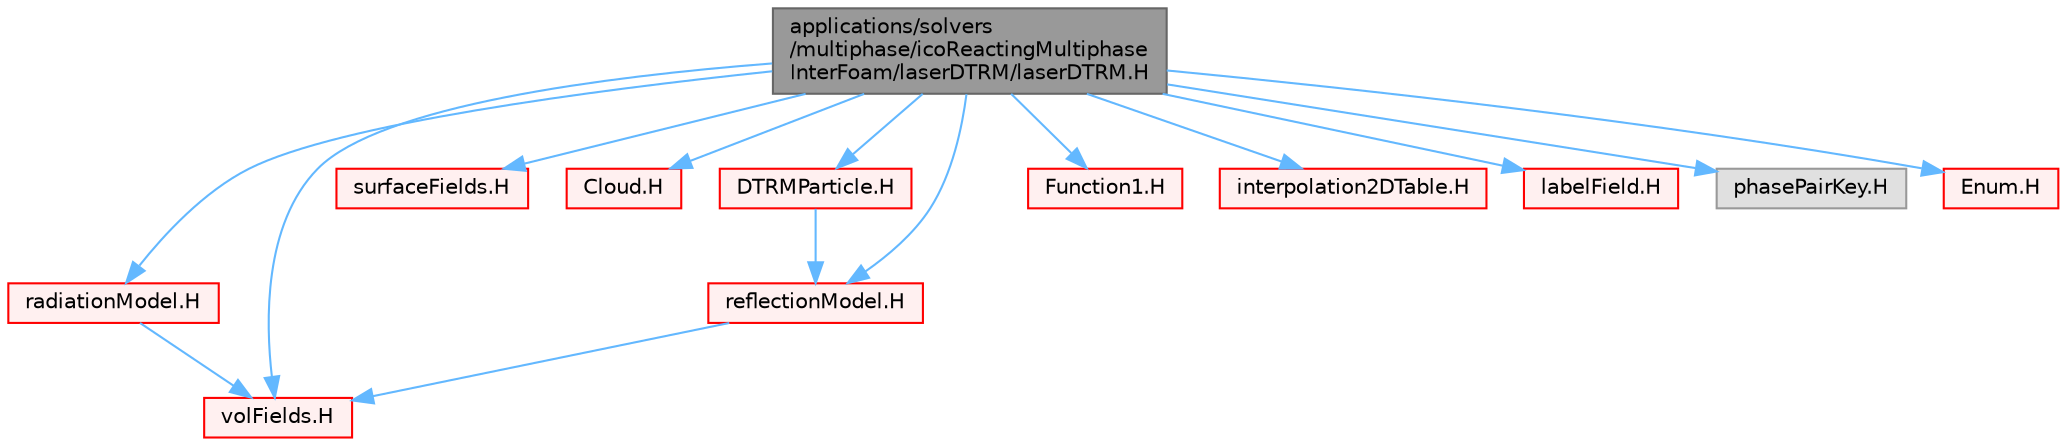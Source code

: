 digraph "applications/solvers/multiphase/icoReactingMultiphaseInterFoam/laserDTRM/laserDTRM.H"
{
 // LATEX_PDF_SIZE
  bgcolor="transparent";
  edge [fontname=Helvetica,fontsize=10,labelfontname=Helvetica,labelfontsize=10];
  node [fontname=Helvetica,fontsize=10,shape=box,height=0.2,width=0.4];
  Node1 [id="Node000001",label="applications/solvers\l/multiphase/icoReactingMultiphase\lInterFoam/laserDTRM/laserDTRM.H",height=0.2,width=0.4,color="gray40", fillcolor="grey60", style="filled", fontcolor="black",tooltip=" "];
  Node1 -> Node2 [id="edge1_Node000001_Node000002",color="steelblue1",style="solid",tooltip=" "];
  Node2 [id="Node000002",label="radiationModel.H",height=0.2,width=0.4,color="red", fillcolor="#FFF0F0", style="filled",URL="$radiationModel_8H.html",tooltip=" "];
  Node2 -> Node147 [id="edge2_Node000002_Node000147",color="steelblue1",style="solid",tooltip=" "];
  Node147 [id="Node000147",label="volFields.H",height=0.2,width=0.4,color="red", fillcolor="#FFF0F0", style="filled",URL="$volFields_8H.html",tooltip=" "];
  Node1 -> Node147 [id="edge3_Node000001_Node000147",color="steelblue1",style="solid",tooltip=" "];
  Node1 -> Node383 [id="edge4_Node000001_Node000383",color="steelblue1",style="solid",tooltip=" "];
  Node383 [id="Node000383",label="surfaceFields.H",height=0.2,width=0.4,color="red", fillcolor="#FFF0F0", style="filled",URL="$surfaceFields_8H.html",tooltip="Foam::surfaceFields."];
  Node1 -> Node391 [id="edge5_Node000001_Node000391",color="steelblue1",style="solid",tooltip=" "];
  Node391 [id="Node000391",label="Cloud.H",height=0.2,width=0.4,color="red", fillcolor="#FFF0F0", style="filled",URL="$Cloud_8H.html",tooltip=" "];
  Node1 -> Node394 [id="edge6_Node000001_Node000394",color="steelblue1",style="solid",tooltip=" "];
  Node394 [id="Node000394",label="DTRMParticle.H",height=0.2,width=0.4,color="red", fillcolor="#FFF0F0", style="filled",URL="$DTRMParticle_8H.html",tooltip=" "];
  Node394 -> Node478 [id="edge7_Node000394_Node000478",color="steelblue1",style="solid",tooltip=" "];
  Node478 [id="Node000478",label="reflectionModel.H",height=0.2,width=0.4,color="red", fillcolor="#FFF0F0", style="filled",URL="$reflectionModel_8H.html",tooltip=" "];
  Node478 -> Node147 [id="edge8_Node000478_Node000147",color="steelblue1",style="solid",tooltip=" "];
  Node1 -> Node478 [id="edge9_Node000001_Node000478",color="steelblue1",style="solid",tooltip=" "];
  Node1 -> Node483 [id="edge10_Node000001_Node000483",color="steelblue1",style="solid",tooltip=" "];
  Node483 [id="Node000483",label="Function1.H",height=0.2,width=0.4,color="red", fillcolor="#FFF0F0", style="filled",URL="$Function1_8H.html",tooltip=" "];
  Node1 -> Node485 [id="edge11_Node000001_Node000485",color="steelblue1",style="solid",tooltip=" "];
  Node485 [id="Node000485",label="interpolation2DTable.H",height=0.2,width=0.4,color="red", fillcolor="#FFF0F0", style="filled",URL="$interpolation2DTable_8H.html",tooltip=" "];
  Node1 -> Node252 [id="edge12_Node000001_Node000252",color="steelblue1",style="solid",tooltip=" "];
  Node252 [id="Node000252",label="labelField.H",height=0.2,width=0.4,color="red", fillcolor="#FFF0F0", style="filled",URL="$labelField_8H.html",tooltip=" "];
  Node1 -> Node489 [id="edge13_Node000001_Node000489",color="steelblue1",style="solid",tooltip=" "];
  Node489 [id="Node000489",label="phasePairKey.H",height=0.2,width=0.4,color="grey60", fillcolor="#E0E0E0", style="filled",tooltip=" "];
  Node1 -> Node138 [id="edge14_Node000001_Node000138",color="steelblue1",style="solid",tooltip=" "];
  Node138 [id="Node000138",label="Enum.H",height=0.2,width=0.4,color="red", fillcolor="#FFF0F0", style="filled",URL="$Enum_8H.html",tooltip=" "];
}
